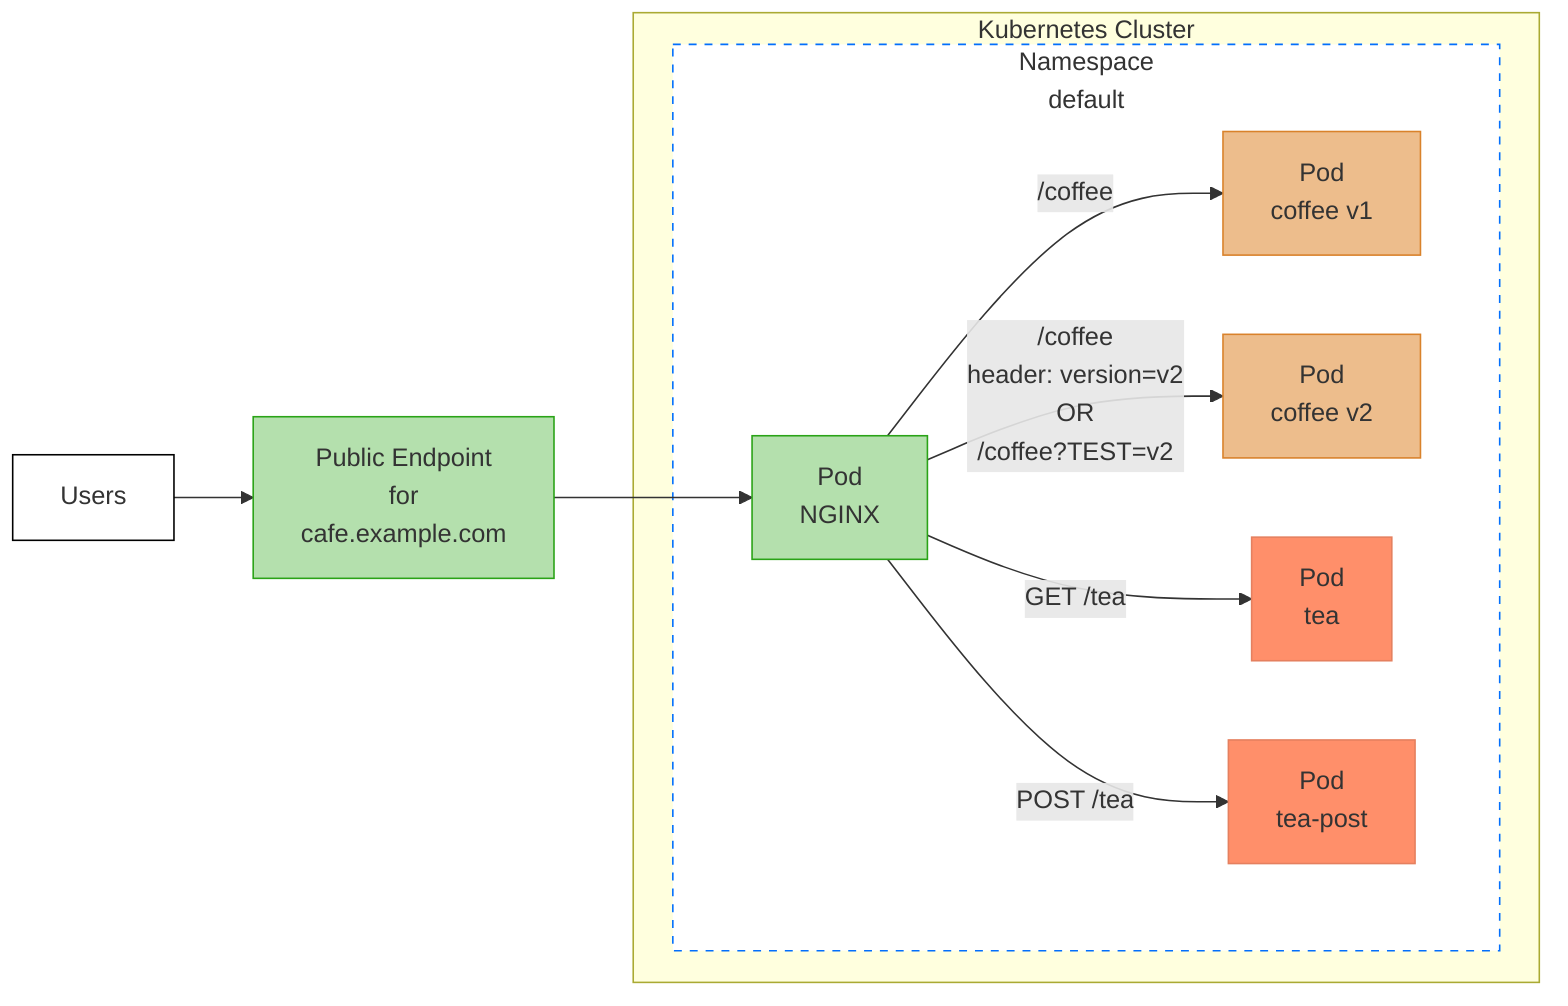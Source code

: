 %% mermaid source for advanced-routing.png diagram
graph LR
    users[Users]
    ngfSvc["Public Endpoint\nfor\ncafe.example.com"]
    subgraph cluster [Kubernetes Cluster]
        subgraph appNs [Namespace\ndefault]
            subgraph nsPadding [" "]
                nginxPod[Pod\nNGINX]
                coffeeV1Pod[Pod\ncoffee v1]
                coffeeV2Pod[Pod\ncoffee v2]
                teaPod[Pod\ntea]
                teaPostPod[Pod\ntea-post]
            end
        end
    end

  ngfSvc --> nginxPod
  nginxPod --/coffee--> coffeeV1Pod
  nginxPod --/coffee\nheader: version=v2\nOR\n/coffee?TEST=v2--> coffeeV2Pod
  nginxPod --GET /tea--> teaPod
  nginxPod --POST /tea--> teaPostPod
  users --> ngfSvc

  class clusterPadding,nsPadding,clusterPadding2 noBorder
  class gwNS,appNs namespace
  class ngfSvc,nginxPod nginxNode
  class coffeeV1Pod,coffeeV2Pod coffeeNode
  class teaPod,teaPostPod teaNode

  classDef noBorder stroke:none,fill:none
  classDef default fill:#FFFFFF,stroke:#000000
  classDef namespace fill:#FFFFFF,stroke:#036ffc,stroke-dasharray: 5 5,text-align:center
  classDef nginxNode fill:#b4e0ad,stroke:#2AA317
  classDef coffeeNode fill:#edbd8c,stroke:#D9822B
  classDef teaNode fill:#ff8f6a,stroke:#e5805f